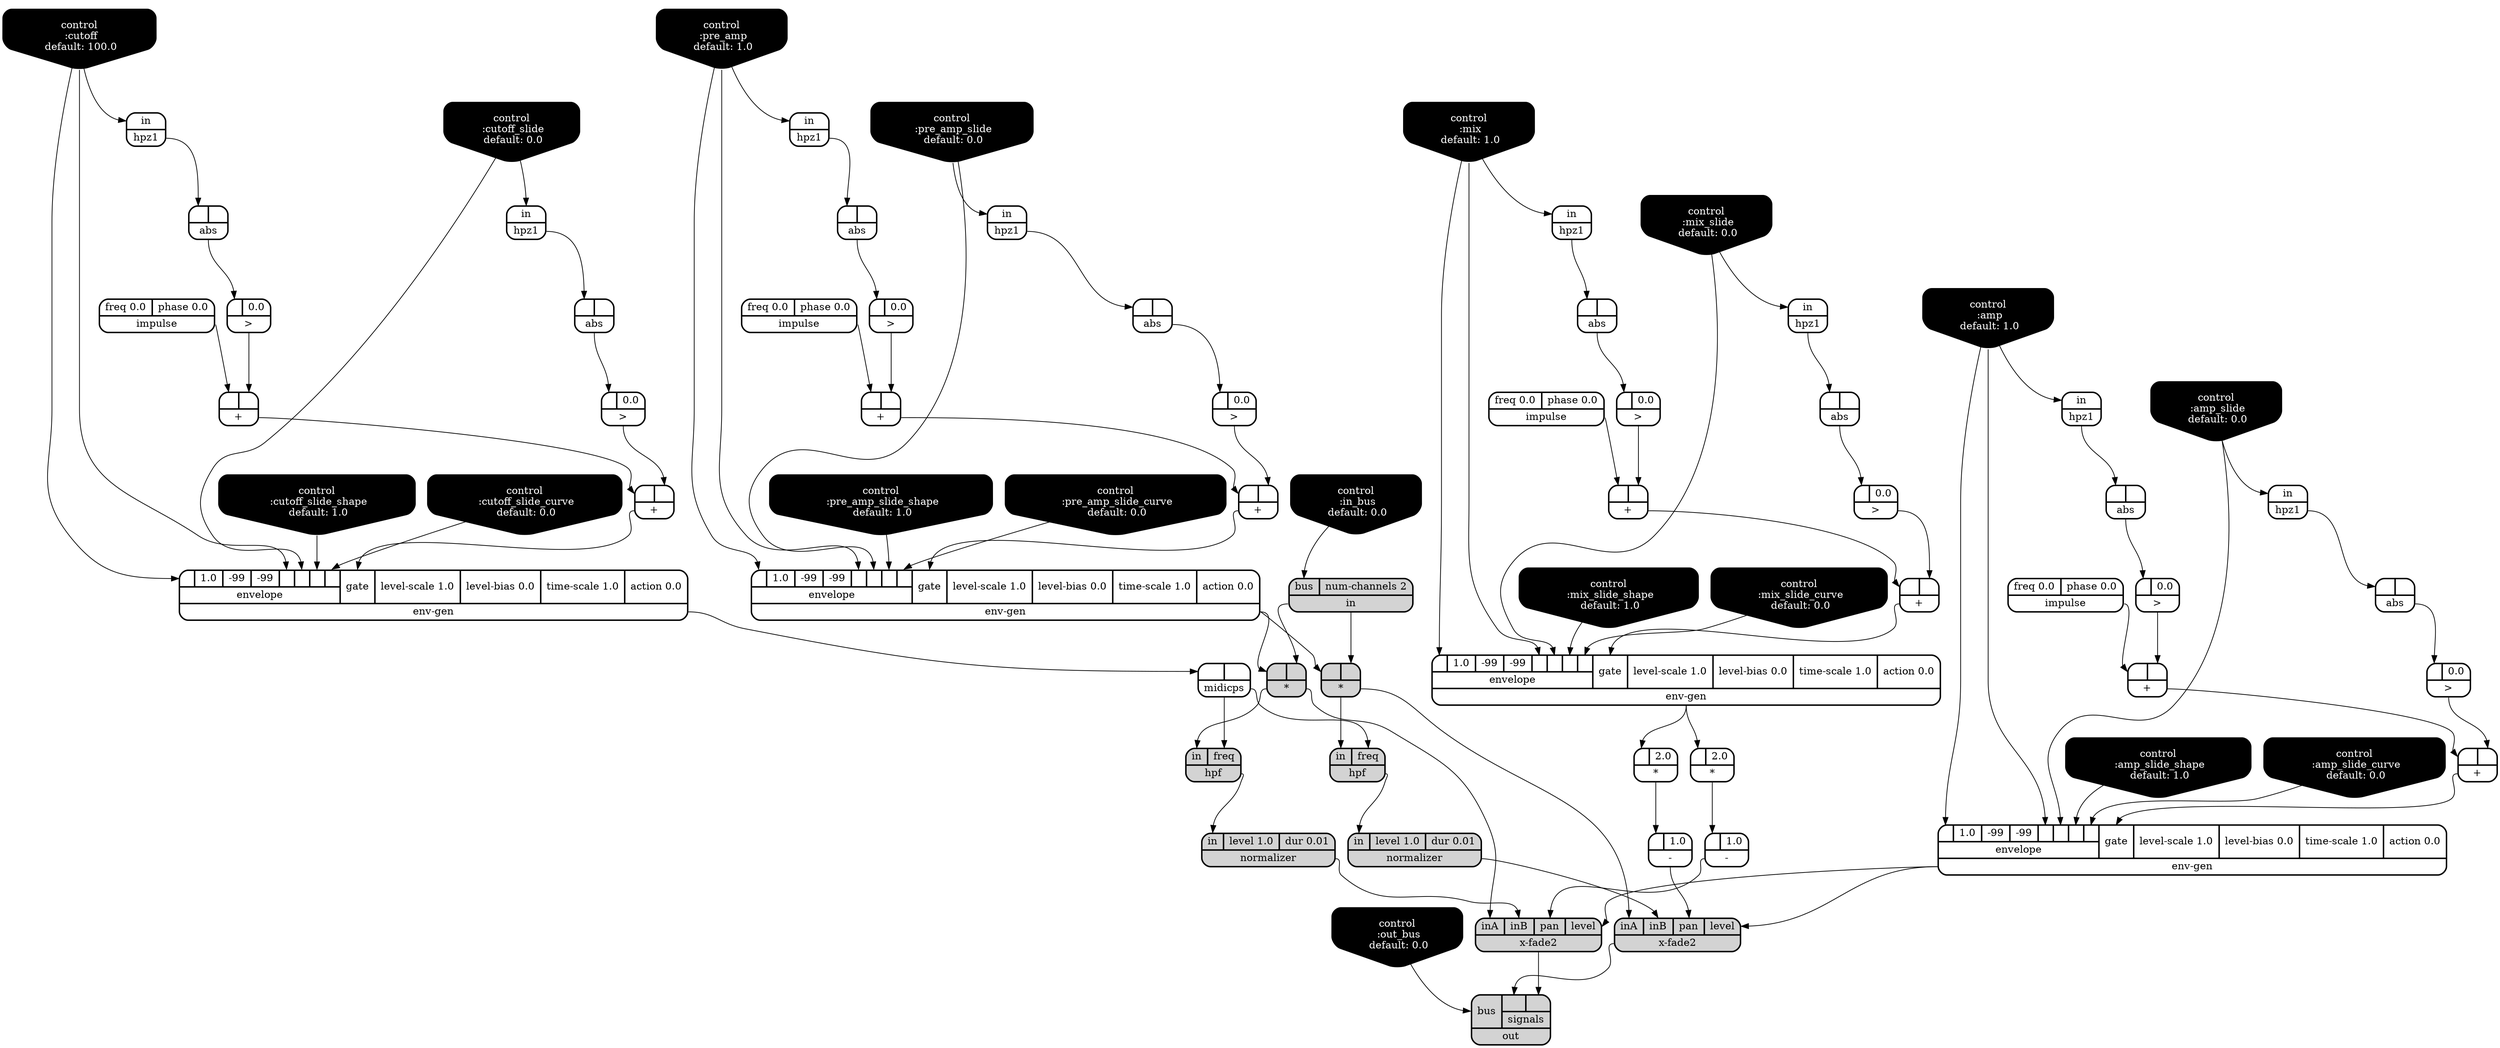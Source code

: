 digraph synthdef {
30 [label = "{{ <a> |<b> } |<__UG_NAME__>* }" style="filled, bold, rounded"  shape=record rankdir=LR];
58 [label = "{{ <a> |<b> 2.0} |<__UG_NAME__>* }" style="bold, rounded" shape=record rankdir=LR];
59 [label = "{{ <a> |<b> 2.0} |<__UG_NAME__>* }" style="bold, rounded" shape=record rankdir=LR];
60 [label = "{{ <a> |<b> } |<__UG_NAME__>* }" style="filled, bold, rounded"  shape=record rankdir=LR];
23 [label = "{{ <a> |<b> } |<__UG_NAME__>+ }" style="bold, rounded" shape=record rankdir=LR];
27 [label = "{{ <a> |<b> } |<__UG_NAME__>+ }" style="bold, rounded" shape=record rankdir=LR];
35 [label = "{{ <a> |<b> } |<__UG_NAME__>+ }" style="bold, rounded" shape=record rankdir=LR];
39 [label = "{{ <a> |<b> } |<__UG_NAME__>+ }" style="bold, rounded" shape=record rankdir=LR];
48 [label = "{{ <a> |<b> } |<__UG_NAME__>+ }" style="bold, rounded" shape=record rankdir=LR];
53 [label = "{{ <a> |<b> } |<__UG_NAME__>+ }" style="bold, rounded" shape=record rankdir=LR];
56 [label = "{{ <a> |<b> } |<__UG_NAME__>+ }" style="bold, rounded" shape=record rankdir=LR];
68 [label = "{{ <a> |<b> } |<__UG_NAME__>+ }" style="bold, rounded" shape=record rankdir=LR];
62 [label = "{{ <a> |<b> 1.0} |<__UG_NAME__>- }" style="bold, rounded" shape=record rankdir=LR];
64 [label = "{{ <a> |<b> 1.0} |<__UG_NAME__>- }" style="bold, rounded" shape=record rankdir=LR];
22 [label = "{{ <a> |<b> 0.0} |<__UG_NAME__>\> }" style="bold, rounded" shape=record rankdir=LR];
26 [label = "{{ <a> |<b> 0.0} |<__UG_NAME__>\> }" style="bold, rounded" shape=record rankdir=LR];
34 [label = "{{ <a> |<b> 0.0} |<__UG_NAME__>\> }" style="bold, rounded" shape=record rankdir=LR];
38 [label = "{{ <a> |<b> 0.0} |<__UG_NAME__>\> }" style="bold, rounded" shape=record rankdir=LR];
47 [label = "{{ <a> |<b> 0.0} |<__UG_NAME__>\> }" style="bold, rounded" shape=record rankdir=LR];
52 [label = "{{ <a> |<b> 0.0} |<__UG_NAME__>\> }" style="bold, rounded" shape=record rankdir=LR];
55 [label = "{{ <a> |<b> 0.0} |<__UG_NAME__>\> }" style="bold, rounded" shape=record rankdir=LR];
67 [label = "{{ <a> |<b> 0.0} |<__UG_NAME__>\> }" style="bold, rounded" shape=record rankdir=LR];
21 [label = "{{ <a> |<b> } |<__UG_NAME__>abs }" style="bold, rounded" shape=record rankdir=LR];
25 [label = "{{ <a> |<b> } |<__UG_NAME__>abs }" style="bold, rounded" shape=record rankdir=LR];
33 [label = "{{ <a> |<b> } |<__UG_NAME__>abs }" style="bold, rounded" shape=record rankdir=LR];
37 [label = "{{ <a> |<b> } |<__UG_NAME__>abs }" style="bold, rounded" shape=record rankdir=LR];
46 [label = "{{ <a> |<b> } |<__UG_NAME__>abs }" style="bold, rounded" shape=record rankdir=LR];
51 [label = "{{ <a> |<b> } |<__UG_NAME__>abs }" style="bold, rounded" shape=record rankdir=LR];
54 [label = "{{ <a> |<b> } |<__UG_NAME__>abs }" style="bold, rounded" shape=record rankdir=LR];
66 [label = "{{ <a> |<b> } |<__UG_NAME__>abs }" style="bold, rounded" shape=record rankdir=LR];
0 [label = "control
 :amp
 default: 1.0" shape=invhouse style="rounded, filled, bold" fillcolor=black fontcolor=white ]; 
1 [label = "control
 :amp_slide
 default: 0.0" shape=invhouse style="rounded, filled, bold" fillcolor=black fontcolor=white ]; 
2 [label = "control
 :amp_slide_shape
 default: 1.0" shape=invhouse style="rounded, filled, bold" fillcolor=black fontcolor=white ]; 
3 [label = "control
 :amp_slide_curve
 default: 0.0" shape=invhouse style="rounded, filled, bold" fillcolor=black fontcolor=white ]; 
4 [label = "control
 :mix
 default: 1.0" shape=invhouse style="rounded, filled, bold" fillcolor=black fontcolor=white ]; 
5 [label = "control
 :mix_slide
 default: 0.0" shape=invhouse style="rounded, filled, bold" fillcolor=black fontcolor=white ]; 
6 [label = "control
 :mix_slide_shape
 default: 1.0" shape=invhouse style="rounded, filled, bold" fillcolor=black fontcolor=white ]; 
7 [label = "control
 :mix_slide_curve
 default: 0.0" shape=invhouse style="rounded, filled, bold" fillcolor=black fontcolor=white ]; 
8 [label = "control
 :pre_amp
 default: 1.0" shape=invhouse style="rounded, filled, bold" fillcolor=black fontcolor=white ]; 
9 [label = "control
 :pre_amp_slide
 default: 0.0" shape=invhouse style="rounded, filled, bold" fillcolor=black fontcolor=white ]; 
10 [label = "control
 :pre_amp_slide_shape
 default: 1.0" shape=invhouse style="rounded, filled, bold" fillcolor=black fontcolor=white ]; 
11 [label = "control
 :pre_amp_slide_curve
 default: 0.0" shape=invhouse style="rounded, filled, bold" fillcolor=black fontcolor=white ]; 
12 [label = "control
 :cutoff
 default: 100.0" shape=invhouse style="rounded, filled, bold" fillcolor=black fontcolor=white ]; 
13 [label = "control
 :cutoff_slide
 default: 0.0" shape=invhouse style="rounded, filled, bold" fillcolor=black fontcolor=white ]; 
14 [label = "control
 :cutoff_slide_shape
 default: 1.0" shape=invhouse style="rounded, filled, bold" fillcolor=black fontcolor=white ]; 
15 [label = "control
 :cutoff_slide_curve
 default: 0.0" shape=invhouse style="rounded, filled, bold" fillcolor=black fontcolor=white ]; 
16 [label = "control
 :in_bus
 default: 0.0" shape=invhouse style="rounded, filled, bold" fillcolor=black fontcolor=white ]; 
17 [label = "control
 :out_bus
 default: 0.0" shape=invhouse style="rounded, filled, bold" fillcolor=black fontcolor=white ]; 
28 [label = "{{ {{<envelope___control___0>|1.0|-99|-99|<envelope___control___4>|<envelope___control___5>|<envelope___control___6>|<envelope___control___7>}|envelope}|<gate> gate|<level____scale> level-scale 1.0|<level____bias> level-bias 0.0|<time____scale> time-scale 1.0|<action> action 0.0} |<__UG_NAME__>env-gen }" style="bold, rounded" shape=record rankdir=LR];
40 [label = "{{ {{<envelope___control___0>|1.0|-99|-99|<envelope___control___4>|<envelope___control___5>|<envelope___control___6>|<envelope___control___7>}|envelope}|<gate> gate|<level____scale> level-scale 1.0|<level____bias> level-bias 0.0|<time____scale> time-scale 1.0|<action> action 0.0} |<__UG_NAME__>env-gen }" style="bold, rounded" shape=record rankdir=LR];
57 [label = "{{ {{<envelope___control___0>|1.0|-99|-99|<envelope___control___4>|<envelope___control___5>|<envelope___control___6>|<envelope___control___7>}|envelope}|<gate> gate|<level____scale> level-scale 1.0|<level____bias> level-bias 0.0|<time____scale> time-scale 1.0|<action> action 0.0} |<__UG_NAME__>env-gen }" style="bold, rounded" shape=record rankdir=LR];
69 [label = "{{ {{<envelope___control___0>|1.0|-99|-99|<envelope___control___4>|<envelope___control___5>|<envelope___control___6>|<envelope___control___7>}|envelope}|<gate> gate|<level____scale> level-scale 1.0|<level____bias> level-bias 0.0|<time____scale> time-scale 1.0|<action> action 0.0} |<__UG_NAME__>env-gen }" style="bold, rounded" shape=record rankdir=LR];
42 [label = "{{ <in> in|<freq> freq} |<__UG_NAME__>hpf }" style="filled, bold, rounded"  shape=record rankdir=LR];
61 [label = "{{ <in> in|<freq> freq} |<__UG_NAME__>hpf }" style="filled, bold, rounded"  shape=record rankdir=LR];
18 [label = "{{ <in> in} |<__UG_NAME__>hpz1 }" style="bold, rounded" shape=record rankdir=LR];
20 [label = "{{ <in> in} |<__UG_NAME__>hpz1 }" style="bold, rounded" shape=record rankdir=LR];
24 [label = "{{ <in> in} |<__UG_NAME__>hpz1 }" style="bold, rounded" shape=record rankdir=LR];
32 [label = "{{ <in> in} |<__UG_NAME__>hpz1 }" style="bold, rounded" shape=record rankdir=LR];
36 [label = "{{ <in> in} |<__UG_NAME__>hpz1 }" style="bold, rounded" shape=record rankdir=LR];
45 [label = "{{ <in> in} |<__UG_NAME__>hpz1 }" style="bold, rounded" shape=record rankdir=LR];
50 [label = "{{ <in> in} |<__UG_NAME__>hpz1 }" style="bold, rounded" shape=record rankdir=LR];
65 [label = "{{ <in> in} |<__UG_NAME__>hpz1 }" style="bold, rounded" shape=record rankdir=LR];
19 [label = "{{ <freq> freq 0.0|<phase> phase 0.0} |<__UG_NAME__>impulse }" style="bold, rounded" shape=record rankdir=LR];
31 [label = "{{ <freq> freq 0.0|<phase> phase 0.0} |<__UG_NAME__>impulse }" style="bold, rounded" shape=record rankdir=LR];
44 [label = "{{ <freq> freq 0.0|<phase> phase 0.0} |<__UG_NAME__>impulse }" style="bold, rounded" shape=record rankdir=LR];
49 [label = "{{ <freq> freq 0.0|<phase> phase 0.0} |<__UG_NAME__>impulse }" style="bold, rounded" shape=record rankdir=LR];
29 [label = "{{ <bus> bus|<num____channels> num-channels 2} |<__UG_NAME__>in }" style="filled, bold, rounded"  shape=record rankdir=LR];
41 [label = "{{ <a> |<b> } |<__UG_NAME__>midicps }" style="bold, rounded" shape=record rankdir=LR];
43 [label = "{{ <in> in|<level> level 1.0|<dur> dur 0.01} |<__UG_NAME__>normalizer }" style="filled, bold, rounded"  shape=record rankdir=LR];
63 [label = "{{ <in> in|<level> level 1.0|<dur> dur 0.01} |<__UG_NAME__>normalizer }" style="filled, bold, rounded"  shape=record rankdir=LR];
72 [label = "{{ <bus> bus|{{<signals___x____fade2___0>|<signals___x____fade2___1>}|signals}} |<__UG_NAME__>out }" style="filled, bold, rounded"  shape=record rankdir=LR];
70 [label = "{{ <ina> inA|<inb> inB|<pan> pan|<level> level} |<__UG_NAME__>x-fade2 }" style="filled, bold, rounded"  shape=record rankdir=LR];
71 [label = "{{ <ina> inA|<inb> inB|<pan> pan|<level> level} |<__UG_NAME__>x-fade2 }" style="filled, bold, rounded"  shape=record rankdir=LR];

29:__UG_NAME__ -> 30:b ;
28:__UG_NAME__ -> 30:a ;
57:__UG_NAME__ -> 58:a ;
57:__UG_NAME__ -> 59:a ;
29:__UG_NAME__ -> 60:b ;
28:__UG_NAME__ -> 60:a ;
22:__UG_NAME__ -> 23:b ;
19:__UG_NAME__ -> 23:a ;
26:__UG_NAME__ -> 27:b ;
23:__UG_NAME__ -> 27:a ;
34:__UG_NAME__ -> 35:b ;
31:__UG_NAME__ -> 35:a ;
38:__UG_NAME__ -> 39:b ;
35:__UG_NAME__ -> 39:a ;
47:__UG_NAME__ -> 48:b ;
44:__UG_NAME__ -> 48:a ;
52:__UG_NAME__ -> 53:b ;
49:__UG_NAME__ -> 53:a ;
55:__UG_NAME__ -> 56:b ;
53:__UG_NAME__ -> 56:a ;
67:__UG_NAME__ -> 68:b ;
48:__UG_NAME__ -> 68:a ;
59:__UG_NAME__ -> 62:a ;
58:__UG_NAME__ -> 64:a ;
21:__UG_NAME__ -> 22:a ;
25:__UG_NAME__ -> 26:a ;
33:__UG_NAME__ -> 34:a ;
37:__UG_NAME__ -> 38:a ;
46:__UG_NAME__ -> 47:a ;
51:__UG_NAME__ -> 52:a ;
54:__UG_NAME__ -> 55:a ;
66:__UG_NAME__ -> 67:a ;
20:__UG_NAME__ -> 21:a ;
24:__UG_NAME__ -> 25:a ;
32:__UG_NAME__ -> 33:a ;
36:__UG_NAME__ -> 37:a ;
45:__UG_NAME__ -> 46:a ;
50:__UG_NAME__ -> 51:a ;
18:__UG_NAME__ -> 54:a ;
65:__UG_NAME__ -> 66:a ;
27:__UG_NAME__ -> 28:gate ;
8:__UG_NAME__ -> 28:envelope___control___0 ;
8:__UG_NAME__ -> 28:envelope___control___4 ;
9:__UG_NAME__ -> 28:envelope___control___5 ;
10:__UG_NAME__ -> 28:envelope___control___6 ;
11:__UG_NAME__ -> 28:envelope___control___7 ;
39:__UG_NAME__ -> 40:gate ;
12:__UG_NAME__ -> 40:envelope___control___0 ;
12:__UG_NAME__ -> 40:envelope___control___4 ;
13:__UG_NAME__ -> 40:envelope___control___5 ;
14:__UG_NAME__ -> 40:envelope___control___6 ;
15:__UG_NAME__ -> 40:envelope___control___7 ;
56:__UG_NAME__ -> 57:gate ;
4:__UG_NAME__ -> 57:envelope___control___0 ;
4:__UG_NAME__ -> 57:envelope___control___4 ;
5:__UG_NAME__ -> 57:envelope___control___5 ;
6:__UG_NAME__ -> 57:envelope___control___6 ;
7:__UG_NAME__ -> 57:envelope___control___7 ;
68:__UG_NAME__ -> 69:gate ;
0:__UG_NAME__ -> 69:envelope___control___0 ;
0:__UG_NAME__ -> 69:envelope___control___4 ;
1:__UG_NAME__ -> 69:envelope___control___5 ;
2:__UG_NAME__ -> 69:envelope___control___6 ;
3:__UG_NAME__ -> 69:envelope___control___7 ;
41:__UG_NAME__ -> 42:freq ;
30:__UG_NAME__ -> 42:in ;
41:__UG_NAME__ -> 61:freq ;
60:__UG_NAME__ -> 61:in ;
5:__UG_NAME__ -> 18:in ;
8:__UG_NAME__ -> 20:in ;
9:__UG_NAME__ -> 24:in ;
12:__UG_NAME__ -> 32:in ;
13:__UG_NAME__ -> 36:in ;
0:__UG_NAME__ -> 45:in ;
4:__UG_NAME__ -> 50:in ;
1:__UG_NAME__ -> 65:in ;
16:__UG_NAME__ -> 29:bus ;
40:__UG_NAME__ -> 41:a ;
42:__UG_NAME__ -> 43:in ;
61:__UG_NAME__ -> 63:in ;
70:__UG_NAME__ -> 72:signals___x____fade2___0 ;
71:__UG_NAME__ -> 72:signals___x____fade2___1 ;
17:__UG_NAME__ -> 72:bus ;
69:__UG_NAME__ -> 70:level ;
64:__UG_NAME__ -> 70:pan ;
63:__UG_NAME__ -> 70:inb ;
60:__UG_NAME__ -> 70:ina ;
69:__UG_NAME__ -> 71:level ;
62:__UG_NAME__ -> 71:pan ;
43:__UG_NAME__ -> 71:inb ;
30:__UG_NAME__ -> 71:ina ;

}